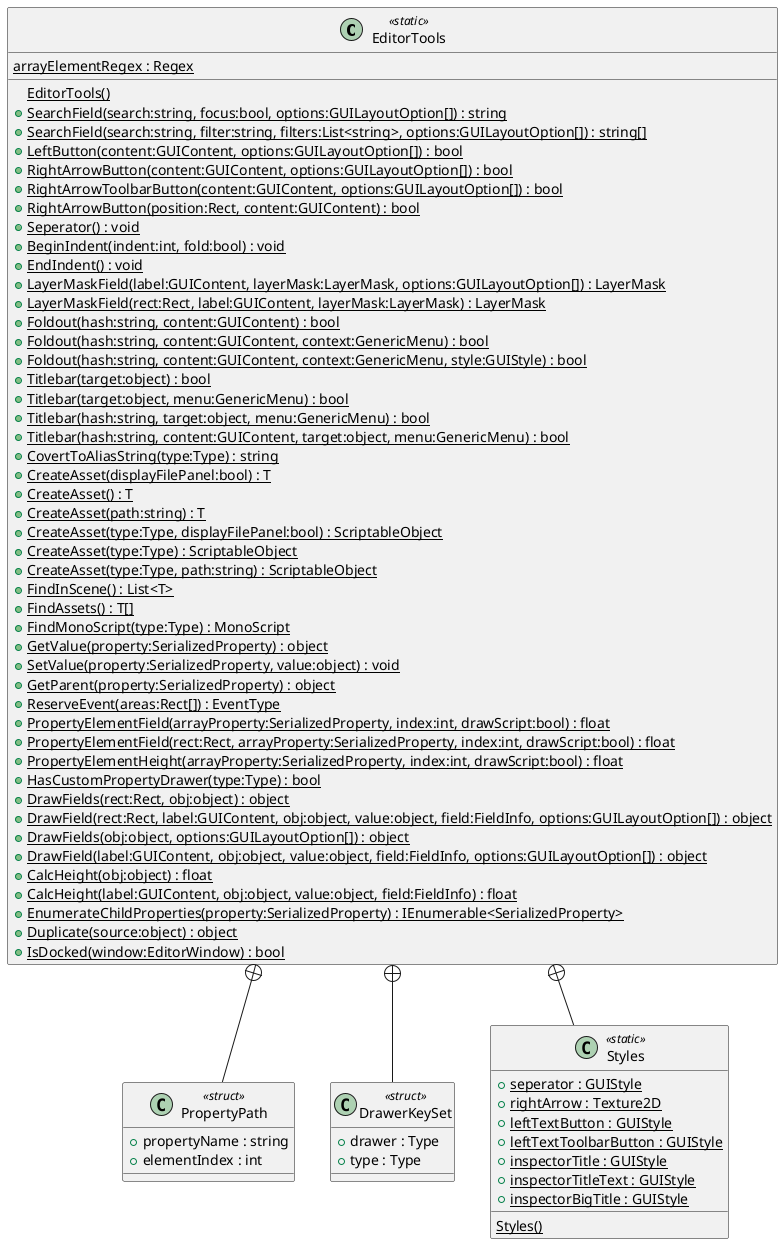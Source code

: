@startuml
class EditorTools <<static>> {
    {static} EditorTools()
    + {static} SearchField(search:string, focus:bool, options:GUILayoutOption[]) : string
    + {static} SearchField(search:string, filter:string, filters:List<string>, options:GUILayoutOption[]) : string[]
    + {static} LeftButton(content:GUIContent, options:GUILayoutOption[]) : bool
    + {static} RightArrowButton(content:GUIContent, options:GUILayoutOption[]) : bool
    + {static} RightArrowToolbarButton(content:GUIContent, options:GUILayoutOption[]) : bool
    + {static} RightArrowButton(position:Rect, content:GUIContent) : bool
    + {static} Seperator() : void
    + {static} BeginIndent(indent:int, fold:bool) : void
    + {static} EndIndent() : void
    + {static} LayerMaskField(label:GUIContent, layerMask:LayerMask, options:GUILayoutOption[]) : LayerMask
    + {static} LayerMaskField(rect:Rect, label:GUIContent, layerMask:LayerMask) : LayerMask
    + {static} Foldout(hash:string, content:GUIContent) : bool
    + {static} Foldout(hash:string, content:GUIContent, context:GenericMenu) : bool
    + {static} Foldout(hash:string, content:GUIContent, context:GenericMenu, style:GUIStyle) : bool
    + {static} Titlebar(target:object) : bool
    + {static} Titlebar(target:object, menu:GenericMenu) : bool
    + {static} Titlebar(hash:string, target:object, menu:GenericMenu) : bool
    + {static} Titlebar(hash:string, content:GUIContent, target:object, menu:GenericMenu) : bool
    + {static} CovertToAliasString(type:Type) : string
    + {static} CreateAsset(displayFilePanel:bool) : T
    + {static} CreateAsset() : T
    + {static} CreateAsset(path:string) : T
    + {static} CreateAsset(type:Type, displayFilePanel:bool) : ScriptableObject
    + {static} CreateAsset(type:Type) : ScriptableObject
    + {static} CreateAsset(type:Type, path:string) : ScriptableObject
    + {static} FindInScene() : List<T>
    + {static} FindAssets() : T[]
    + {static} FindMonoScript(type:Type) : MonoScript
    {static} arrayElementRegex : Regex
    + {static} GetValue(property:SerializedProperty) : object
    + {static} SetValue(property:SerializedProperty, value:object) : void
    + {static} GetParent(property:SerializedProperty) : object
    + {static} ReserveEvent(areas:Rect[]) : EventType
    + {static} PropertyElementField(arrayProperty:SerializedProperty, index:int, drawScript:bool) : float
    + {static} PropertyElementField(rect:Rect, arrayProperty:SerializedProperty, index:int, drawScript:bool) : float
    + {static} PropertyElementHeight(arrayProperty:SerializedProperty, index:int, drawScript:bool) : float
    + {static} HasCustomPropertyDrawer(type:Type) : bool
    + {static} DrawFields(rect:Rect, obj:object) : object
    + {static} DrawField(rect:Rect, label:GUIContent, obj:object, value:object, field:FieldInfo, options:GUILayoutOption[]) : object
    + {static} DrawFields(obj:object, options:GUILayoutOption[]) : object
    + {static} DrawField(label:GUIContent, obj:object, value:object, field:FieldInfo, options:GUILayoutOption[]) : object
    + {static} CalcHeight(obj:object) : float
    + {static} CalcHeight(label:GUIContent, obj:object, value:object, field:FieldInfo) : float
    + {static} EnumerateChildProperties(property:SerializedProperty) : IEnumerable<SerializedProperty>
    + {static} Duplicate(source:object) : object
    + {static} IsDocked(window:EditorWindow) : bool
}
class PropertyPath <<struct>> {
    + propertyName : string
    + elementIndex : int
}
class DrawerKeySet <<struct>> {
    + drawer : Type
    + type : Type
}
class Styles <<static>> {
    + {static} seperator : GUIStyle
    + {static} rightArrow : Texture2D
    + {static} leftTextButton : GUIStyle
    + {static} leftTextToolbarButton : GUIStyle
    + {static} inspectorTitle : GUIStyle
    + {static} inspectorTitleText : GUIStyle
    + {static} inspectorBigTitle : GUIStyle
    {static} Styles()
}
EditorTools +-- PropertyPath
EditorTools +-- DrawerKeySet
EditorTools +-- Styles
@enduml
